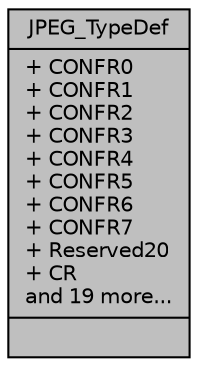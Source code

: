 digraph "JPEG_TypeDef"
{
  edge [fontname="Helvetica",fontsize="10",labelfontname="Helvetica",labelfontsize="10"];
  node [fontname="Helvetica",fontsize="10",shape=record];
  Node1 [label="{JPEG_TypeDef\n|+ CONFR0\l+ CONFR1\l+ CONFR2\l+ CONFR3\l+ CONFR4\l+ CONFR5\l+ CONFR6\l+ CONFR7\l+ Reserved20\l+ CR\land 19 more...\l|}",height=0.2,width=0.4,color="black", fillcolor="grey75", style="filled", fontcolor="black"];
}
